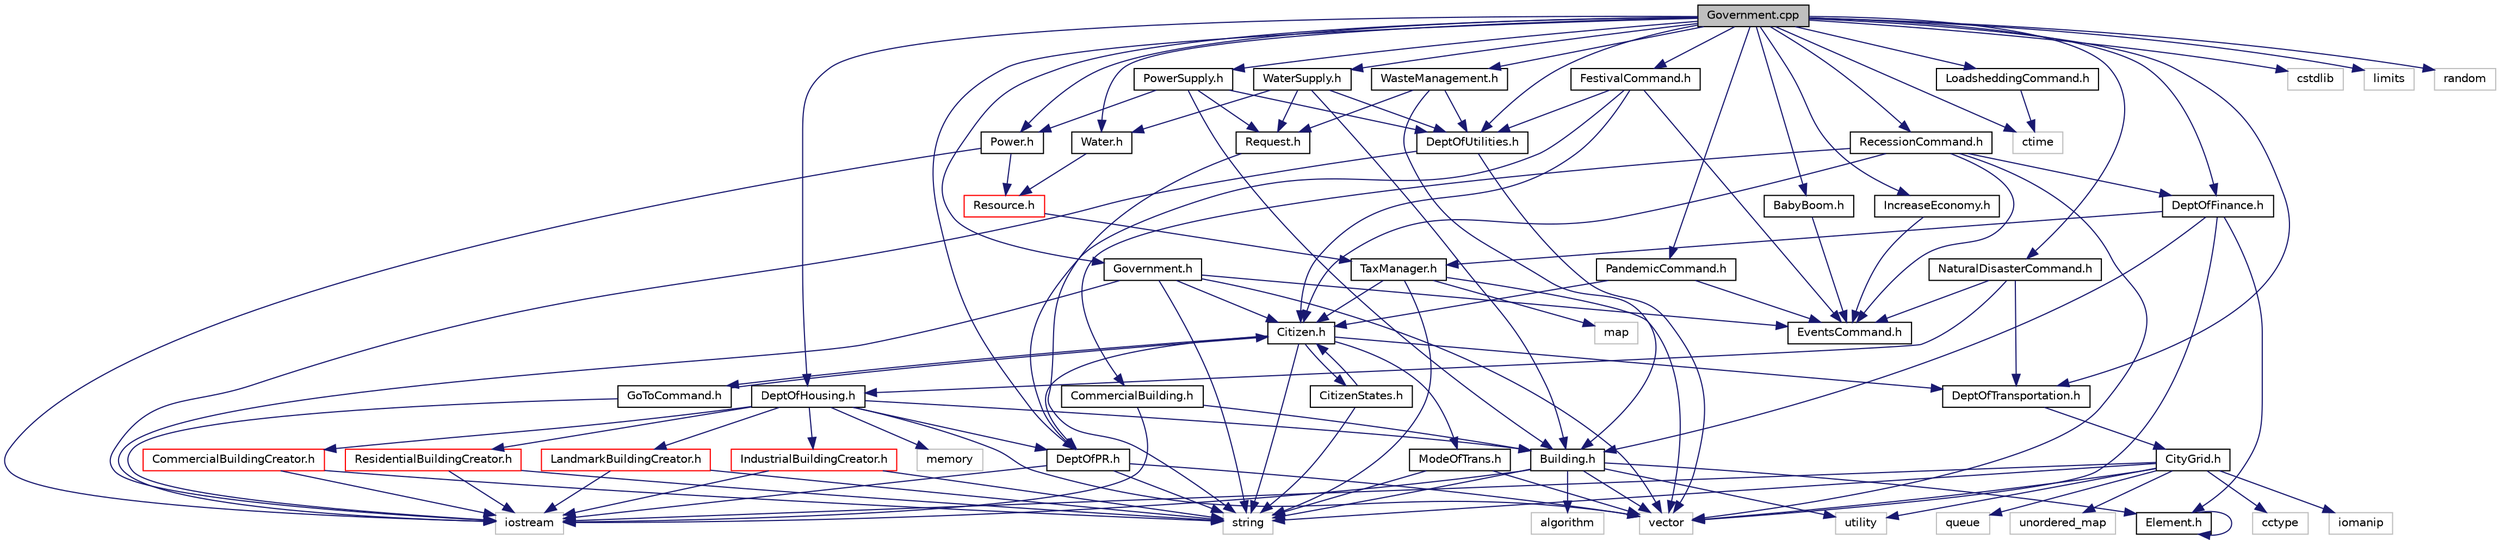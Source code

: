 digraph "Government.cpp"
{
 // LATEX_PDF_SIZE
  edge [fontname="Helvetica",fontsize="10",labelfontname="Helvetica",labelfontsize="10"];
  node [fontname="Helvetica",fontsize="10",shape=record];
  Node1 [label="Government.cpp",height=0.2,width=0.4,color="black", fillcolor="grey75", style="filled", fontcolor="black",tooltip=" "];
  Node1 -> Node2 [color="midnightblue",fontsize="10",style="solid"];
  Node2 [label="Government.h",height=0.2,width=0.4,color="black", fillcolor="white", style="filled",URL="$Government_8h.html",tooltip="Declaration of the Government class acting as the facade."];
  Node2 -> Node3 [color="midnightblue",fontsize="10",style="solid"];
  Node3 [label="string",height=0.2,width=0.4,color="grey75", fillcolor="white", style="filled",tooltip=" "];
  Node2 -> Node4 [color="midnightblue",fontsize="10",style="solid"];
  Node4 [label="vector",height=0.2,width=0.4,color="grey75", fillcolor="white", style="filled",tooltip=" "];
  Node2 -> Node5 [color="midnightblue",fontsize="10",style="solid"];
  Node5 [label="Citizen.h",height=0.2,width=0.4,color="black", fillcolor="white", style="filled",URL="$Citizen_8h.html",tooltip="Declaration of the Citizen class representing a citizen in the simulation."];
  Node5 -> Node3 [color="midnightblue",fontsize="10",style="solid"];
  Node5 -> Node6 [color="midnightblue",fontsize="10",style="solid"];
  Node6 [label="ModeOfTrans.h",height=0.2,width=0.4,color="black", fillcolor="white", style="filled",URL="$ModeOfTrans_8h.html",tooltip="Declaration of the ModeOfTrans abstract class representing transport modes."];
  Node6 -> Node3 [color="midnightblue",fontsize="10",style="solid"];
  Node6 -> Node4 [color="midnightblue",fontsize="10",style="solid"];
  Node5 -> Node7 [color="midnightblue",fontsize="10",style="solid"];
  Node7 [label="CitizenStates.h",height=0.2,width=0.4,color="black", fillcolor="white", style="filled",URL="$CitizenStates_8h.html",tooltip=" "];
  Node7 -> Node3 [color="midnightblue",fontsize="10",style="solid"];
  Node7 -> Node5 [color="midnightblue",fontsize="10",style="solid"];
  Node5 -> Node8 [color="midnightblue",fontsize="10",style="solid"];
  Node8 [label="GoToCommand.h",height=0.2,width=0.4,color="black", fillcolor="white", style="filled",URL="$GoToCommand_8h.html",tooltip=" "];
  Node8 -> Node5 [color="midnightblue",fontsize="10",style="solid"];
  Node8 -> Node9 [color="midnightblue",fontsize="10",style="solid"];
  Node9 [label="iostream",height=0.2,width=0.4,color="grey75", fillcolor="white", style="filled",tooltip=" "];
  Node5 -> Node10 [color="midnightblue",fontsize="10",style="solid"];
  Node10 [label="DeptOfPR.h",height=0.2,width=0.4,color="black", fillcolor="white", style="filled",URL="$DeptOfPR_8h.html",tooltip=" "];
  Node10 -> Node4 [color="midnightblue",fontsize="10",style="solid"];
  Node10 -> Node9 [color="midnightblue",fontsize="10",style="solid"];
  Node10 -> Node3 [color="midnightblue",fontsize="10",style="solid"];
  Node5 -> Node11 [color="midnightblue",fontsize="10",style="solid"];
  Node11 [label="DeptOfTransportation.h",height=0.2,width=0.4,color="black", fillcolor="white", style="filled",URL="$DeptOfTransportation_8h.html",tooltip="Declaration of the CityGrid class."];
  Node11 -> Node12 [color="midnightblue",fontsize="10",style="solid"];
  Node12 [label="CityGrid.h",height=0.2,width=0.4,color="black", fillcolor="white", style="filled",URL="$CityGrid_8h.html",tooltip="Declaration of the CityGrid class."];
  Node12 -> Node4 [color="midnightblue",fontsize="10",style="solid"];
  Node12 -> Node9 [color="midnightblue",fontsize="10",style="solid"];
  Node12 -> Node3 [color="midnightblue",fontsize="10",style="solid"];
  Node12 -> Node13 [color="midnightblue",fontsize="10",style="solid"];
  Node13 [label="cctype",height=0.2,width=0.4,color="grey75", fillcolor="white", style="filled",tooltip=" "];
  Node12 -> Node14 [color="midnightblue",fontsize="10",style="solid"];
  Node14 [label="iomanip",height=0.2,width=0.4,color="grey75", fillcolor="white", style="filled",tooltip=" "];
  Node12 -> Node15 [color="midnightblue",fontsize="10",style="solid"];
  Node15 [label="queue",height=0.2,width=0.4,color="grey75", fillcolor="white", style="filled",tooltip=" "];
  Node12 -> Node16 [color="midnightblue",fontsize="10",style="solid"];
  Node16 [label="unordered_map",height=0.2,width=0.4,color="grey75", fillcolor="white", style="filled",tooltip=" "];
  Node12 -> Node17 [color="midnightblue",fontsize="10",style="solid"];
  Node17 [label="utility",height=0.2,width=0.4,color="grey75", fillcolor="white", style="filled",tooltip=" "];
  Node2 -> Node18 [color="midnightblue",fontsize="10",style="solid"];
  Node18 [label="EventsCommand.h",height=0.2,width=0.4,color="black", fillcolor="white", style="filled",URL="$EventsCommand_8h.html",tooltip="Defines the EventsCommand interface that provides virtual methods for various event-related actions."];
  Node2 -> Node9 [color="midnightblue",fontsize="10",style="solid"];
  Node1 -> Node11 [color="midnightblue",fontsize="10",style="solid"];
  Node1 -> Node19 [color="midnightblue",fontsize="10",style="solid"];
  Node19 [label="DeptOfFinance.h",height=0.2,width=0.4,color="black", fillcolor="white", style="filled",URL="$DeptOfFinance_8h.html",tooltip="Declaration of the DeptOfFinance class."];
  Node19 -> Node4 [color="midnightblue",fontsize="10",style="solid"];
  Node19 -> Node20 [color="midnightblue",fontsize="10",style="solid"];
  Node20 [label="Element.h",height=0.2,width=0.4,color="black", fillcolor="white", style="filled",URL="$Element_8h.html",tooltip=" "];
  Node20 -> Node20 [color="midnightblue",fontsize="10",style="solid"];
  Node19 -> Node21 [color="midnightblue",fontsize="10",style="solid"];
  Node21 [label="TaxManager.h",height=0.2,width=0.4,color="black", fillcolor="white", style="filled",URL="$TaxManager_8h.html",tooltip=" "];
  Node21 -> Node22 [color="midnightblue",fontsize="10",style="solid"];
  Node22 [label="map",height=0.2,width=0.4,color="grey75", fillcolor="white", style="filled",tooltip=" "];
  Node21 -> Node4 [color="midnightblue",fontsize="10",style="solid"];
  Node21 -> Node3 [color="midnightblue",fontsize="10",style="solid"];
  Node21 -> Node5 [color="midnightblue",fontsize="10",style="solid"];
  Node19 -> Node23 [color="midnightblue",fontsize="10",style="solid"];
  Node23 [label="Building.h",height=0.2,width=0.4,color="black", fillcolor="white", style="filled",URL="$Building_8h.html",tooltip="Declaration of the Building class."];
  Node23 -> Node3 [color="midnightblue",fontsize="10",style="solid"];
  Node23 -> Node4 [color="midnightblue",fontsize="10",style="solid"];
  Node23 -> Node9 [color="midnightblue",fontsize="10",style="solid"];
  Node23 -> Node17 [color="midnightblue",fontsize="10",style="solid"];
  Node23 -> Node24 [color="midnightblue",fontsize="10",style="solid"];
  Node24 [label="algorithm",height=0.2,width=0.4,color="grey75", fillcolor="white", style="filled",tooltip=" "];
  Node23 -> Node20 [color="midnightblue",fontsize="10",style="solid"];
  Node1 -> Node10 [color="midnightblue",fontsize="10",style="solid"];
  Node1 -> Node25 [color="midnightblue",fontsize="10",style="solid"];
  Node25 [label="DeptOfUtilities.h",height=0.2,width=0.4,color="black", fillcolor="white", style="filled",URL="$DeptOfUtilities_8h.html",tooltip="Header file for the DeptOfUtilities class that manages city utility departments like power,..."];
  Node25 -> Node9 [color="midnightblue",fontsize="10",style="solid"];
  Node25 -> Node4 [color="midnightblue",fontsize="10",style="solid"];
  Node1 -> Node26 [color="midnightblue",fontsize="10",style="solid"];
  Node26 [label="DeptOfHousing.h",height=0.2,width=0.4,color="black", fillcolor="white", style="filled",URL="$DeptOfHousing_8h.html",tooltip=" "];
  Node26 -> Node23 [color="midnightblue",fontsize="10",style="solid"];
  Node26 -> Node27 [color="midnightblue",fontsize="10",style="solid"];
  Node27 [label="ResidentialBuildingCreator.h",height=0.2,width=0.4,color="red", fillcolor="white", style="filled",URL="$ResidentialBuildingCreator_8h.html",tooltip="Defines the ResidentialBuildingCreator class for creating residential buildings."];
  Node27 -> Node3 [color="midnightblue",fontsize="10",style="solid"];
  Node27 -> Node9 [color="midnightblue",fontsize="10",style="solid"];
  Node26 -> Node33 [color="midnightblue",fontsize="10",style="solid"];
  Node33 [label="CommercialBuildingCreator.h",height=0.2,width=0.4,color="red", fillcolor="white", style="filled",URL="$CommercialBuildingCreator_8h.html",tooltip="Declaration of the CommercialBuildingCreator class for commercial building creation."];
  Node33 -> Node3 [color="midnightblue",fontsize="10",style="solid"];
  Node33 -> Node9 [color="midnightblue",fontsize="10",style="solid"];
  Node26 -> Node39 [color="midnightblue",fontsize="10",style="solid"];
  Node39 [label="IndustrialBuildingCreator.h",height=0.2,width=0.4,color="red", fillcolor="white", style="filled",URL="$IndustrialBuildingCreator_8h.html",tooltip="Defines the IndustrialBuildingCreator class for creating industrial buildings."];
  Node39 -> Node3 [color="midnightblue",fontsize="10",style="solid"];
  Node39 -> Node9 [color="midnightblue",fontsize="10",style="solid"];
  Node26 -> Node45 [color="midnightblue",fontsize="10",style="solid"];
  Node45 [label="LandmarkBuildingCreator.h",height=0.2,width=0.4,color="red", fillcolor="white", style="filled",URL="$LandmarkBuildingCreator_8h.html",tooltip="Defines the LandmarkBuildingCreator class for creating landmark buildings."];
  Node45 -> Node3 [color="midnightblue",fontsize="10",style="solid"];
  Node45 -> Node9 [color="midnightblue",fontsize="10",style="solid"];
  Node26 -> Node10 [color="midnightblue",fontsize="10",style="solid"];
  Node26 -> Node4 [color="midnightblue",fontsize="10",style="solid"];
  Node26 -> Node50 [color="midnightblue",fontsize="10",style="solid"];
  Node50 [label="memory",height=0.2,width=0.4,color="grey75", fillcolor="white", style="filled",tooltip=" "];
  Node1 -> Node51 [color="midnightblue",fontsize="10",style="solid"];
  Node51 [label="WaterSupply.h",height=0.2,width=0.4,color="black", fillcolor="white", style="filled",URL="$WaterSupply_8h.html",tooltip="Header file for the WaterSupply class, responsible for managing water distribution and supply in the ..."];
  Node51 -> Node25 [color="midnightblue",fontsize="10",style="solid"];
  Node51 -> Node23 [color="midnightblue",fontsize="10",style="solid"];
  Node51 -> Node52 [color="midnightblue",fontsize="10",style="solid"];
  Node52 [label="Water.h",height=0.2,width=0.4,color="black", fillcolor="white", style="filled",URL="$Water_8h.html",tooltip="Declaration of the Water class."];
  Node52 -> Node53 [color="midnightblue",fontsize="10",style="solid"];
  Node53 [label="Resource.h",height=0.2,width=0.4,color="red", fillcolor="white", style="filled",URL="$Resource_8h.html",tooltip="Declaration of the Resource class."];
  Node53 -> Node21 [color="midnightblue",fontsize="10",style="solid"];
  Node51 -> Node55 [color="midnightblue",fontsize="10",style="solid"];
  Node55 [label="Request.h",height=0.2,width=0.4,color="black", fillcolor="white", style="filled",URL="$Request_8h.html",tooltip=" "];
  Node55 -> Node3 [color="midnightblue",fontsize="10",style="solid"];
  Node1 -> Node56 [color="midnightblue",fontsize="10",style="solid"];
  Node56 [label="PowerSupply.h",height=0.2,width=0.4,color="black", fillcolor="white", style="filled",URL="$PowerSupply_8h.html",tooltip="Header file for the PowerSupply class, responsible for managing electricity generation and distributi..."];
  Node56 -> Node25 [color="midnightblue",fontsize="10",style="solid"];
  Node56 -> Node23 [color="midnightblue",fontsize="10",style="solid"];
  Node56 -> Node57 [color="midnightblue",fontsize="10",style="solid"];
  Node57 [label="Power.h",height=0.2,width=0.4,color="black", fillcolor="white", style="filled",URL="$Power_8h.html",tooltip="Declaration of the Power class."];
  Node57 -> Node9 [color="midnightblue",fontsize="10",style="solid"];
  Node57 -> Node53 [color="midnightblue",fontsize="10",style="solid"];
  Node56 -> Node55 [color="midnightblue",fontsize="10",style="solid"];
  Node1 -> Node58 [color="midnightblue",fontsize="10",style="solid"];
  Node58 [label="WasteManagement.h",height=0.2,width=0.4,color="black", fillcolor="white", style="filled",URL="$WasteManagement_8h.html",tooltip="Header file for the WasteManagement class, responsible for handling waste collection,..."];
  Node58 -> Node25 [color="midnightblue",fontsize="10",style="solid"];
  Node58 -> Node23 [color="midnightblue",fontsize="10",style="solid"];
  Node58 -> Node55 [color="midnightblue",fontsize="10",style="solid"];
  Node1 -> Node52 [color="midnightblue",fontsize="10",style="solid"];
  Node1 -> Node57 [color="midnightblue",fontsize="10",style="solid"];
  Node1 -> Node59 [color="midnightblue",fontsize="10",style="solid"];
  Node59 [label="PandemicCommand.h",height=0.2,width=0.4,color="black", fillcolor="white", style="filled",URL="$PandemicCommand_8h.html",tooltip="Defines the PandemicCommand class responsible for handling events related to a pandemic."];
  Node59 -> Node18 [color="midnightblue",fontsize="10",style="solid"];
  Node59 -> Node5 [color="midnightblue",fontsize="10",style="solid"];
  Node1 -> Node60 [color="midnightblue",fontsize="10",style="solid"];
  Node60 [label="IncreaseEconomy.h",height=0.2,width=0.4,color="black", fillcolor="white", style="filled",URL="$IncreaseEconomy_8h.html",tooltip=" "];
  Node60 -> Node18 [color="midnightblue",fontsize="10",style="solid"];
  Node1 -> Node61 [color="midnightblue",fontsize="10",style="solid"];
  Node61 [label="LoadsheddingCommand.h",height=0.2,width=0.4,color="black", fillcolor="white", style="filled",URL="$LoadsheddingCommand_8h.html",tooltip="Defines the LoadsheddingCommand class for handling load-shedding events."];
  Node61 -> Node62 [color="midnightblue",fontsize="10",style="solid"];
  Node62 [label="ctime",height=0.2,width=0.4,color="grey75", fillcolor="white", style="filled",tooltip=" "];
  Node1 -> Node63 [color="midnightblue",fontsize="10",style="solid"];
  Node63 [label="NaturalDisasterCommand.h",height=0.2,width=0.4,color="black", fillcolor="white", style="filled",URL="$NaturalDisasterCommand_8h.html",tooltip="Defines the NaturalDisasterCommand class for handling natural disaster events."];
  Node63 -> Node18 [color="midnightblue",fontsize="10",style="solid"];
  Node63 -> Node26 [color="midnightblue",fontsize="10",style="solid"];
  Node63 -> Node11 [color="midnightblue",fontsize="10",style="solid"];
  Node1 -> Node64 [color="midnightblue",fontsize="10",style="solid"];
  Node64 [label="RecessionCommand.h",height=0.2,width=0.4,color="black", fillcolor="white", style="filled",URL="$RecessionCommand_8h.html",tooltip="Defines the RecessionCommand class for handling city-wide recession events."];
  Node64 -> Node18 [color="midnightblue",fontsize="10",style="solid"];
  Node64 -> Node19 [color="midnightblue",fontsize="10",style="solid"];
  Node64 -> Node5 [color="midnightblue",fontsize="10",style="solid"];
  Node64 -> Node35 [color="midnightblue",fontsize="10",style="solid"];
  Node35 [label="CommercialBuilding.h",height=0.2,width=0.4,color="black", fillcolor="white", style="filled",URL="$CommercialBuilding_8h.html",tooltip="Declaration of the CommercialBuilding class."];
  Node35 -> Node23 [color="midnightblue",fontsize="10",style="solid"];
  Node35 -> Node9 [color="midnightblue",fontsize="10",style="solid"];
  Node64 -> Node4 [color="midnightblue",fontsize="10",style="solid"];
  Node1 -> Node65 [color="midnightblue",fontsize="10",style="solid"];
  Node65 [label="FestivalCommand.h",height=0.2,width=0.4,color="black", fillcolor="white", style="filled",URL="$FestivalCommand_8h.html",tooltip="Defines the FestivalCommand class for organizing and managing city-wide festivals."];
  Node65 -> Node18 [color="midnightblue",fontsize="10",style="solid"];
  Node65 -> Node25 [color="midnightblue",fontsize="10",style="solid"];
  Node65 -> Node5 [color="midnightblue",fontsize="10",style="solid"];
  Node65 -> Node10 [color="midnightblue",fontsize="10",style="solid"];
  Node1 -> Node66 [color="midnightblue",fontsize="10",style="solid"];
  Node66 [label="BabyBoom.h",height=0.2,width=0.4,color="black", fillcolor="white", style="filled",URL="$BabyBoom_8h.html",tooltip="Defines the BabyBoom class for increasing city population rapidly."];
  Node66 -> Node18 [color="midnightblue",fontsize="10",style="solid"];
  Node1 -> Node67 [color="midnightblue",fontsize="10",style="solid"];
  Node67 [label="cstdlib",height=0.2,width=0.4,color="grey75", fillcolor="white", style="filled",tooltip=" "];
  Node1 -> Node62 [color="midnightblue",fontsize="10",style="solid"];
  Node1 -> Node68 [color="midnightblue",fontsize="10",style="solid"];
  Node68 [label="limits",height=0.2,width=0.4,color="grey75", fillcolor="white", style="filled",tooltip=" "];
  Node1 -> Node69 [color="midnightblue",fontsize="10",style="solid"];
  Node69 [label="random",height=0.2,width=0.4,color="grey75", fillcolor="white", style="filled",tooltip=" "];
}
